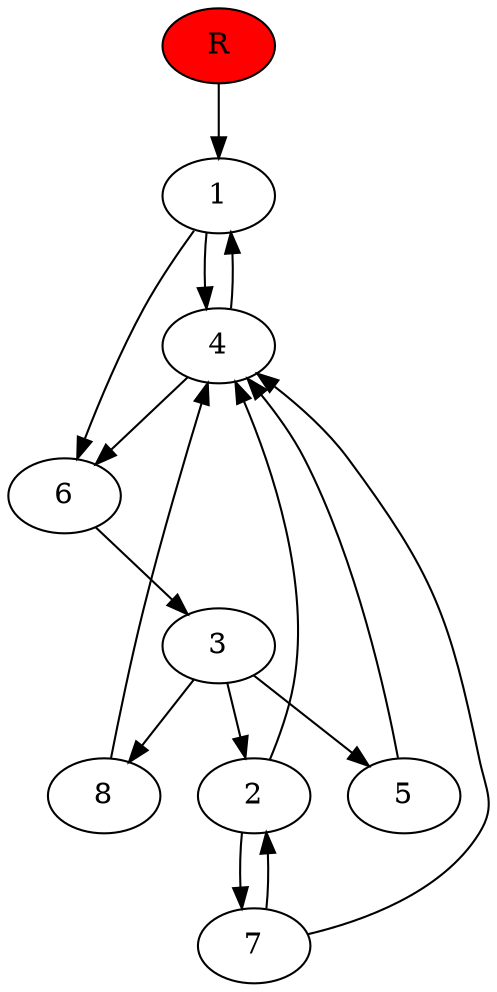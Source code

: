 digraph prb14516 {
	1
	2
	3
	4
	5
	6
	7
	8
	R [fillcolor="#ff0000" style=filled]
	1 -> 4
	1 -> 6
	2 -> 4
	2 -> 7
	3 -> 2
	3 -> 5
	3 -> 8
	4 -> 1
	4 -> 6
	5 -> 4
	6 -> 3
	7 -> 2
	7 -> 4
	8 -> 4
	R -> 1
}
